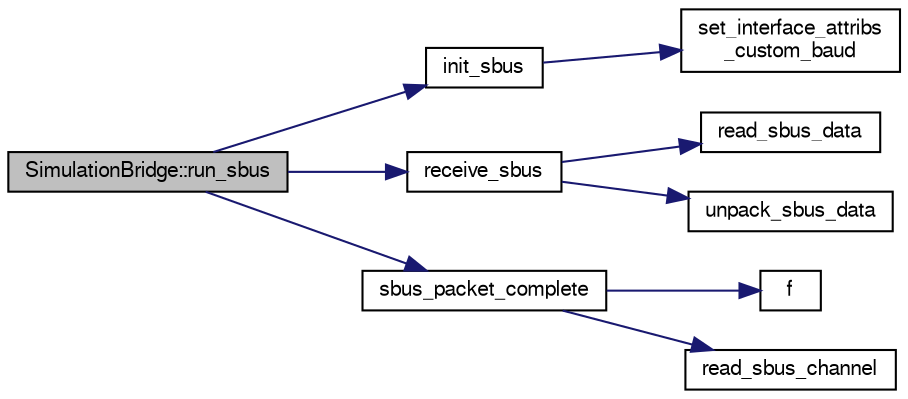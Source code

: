 digraph "SimulationBridge::run_sbus"
{
  edge [fontname="FreeSans",fontsize="10",labelfontname="FreeSans",labelfontsize="10"];
  node [fontname="FreeSans",fontsize="10",shape=record];
  rankdir="LR";
  Node1 [label="SimulationBridge::run_sbus",height=0.2,width=0.4,color="black", fillcolor="grey75", style="filled", fontcolor="black"];
  Node1 -> Node2 [color="midnightblue",fontsize="10",style="solid",fontname="FreeSans"];
  Node2 [label="init_sbus",height=0.2,width=0.4,color="black", fillcolor="white", style="filled",URL="$d1/d95/rt__sbus_8h.html#a1f8bbf50154d9822f453616920c26127"];
  Node2 -> Node3 [color="midnightblue",fontsize="10",style="solid",fontname="FreeSans"];
  Node3 [label="set_interface_attribs\l_custom_baud",height=0.2,width=0.4,color="black", fillcolor="white", style="filled",URL="$de/d23/rt__serial_8h.html#adc24908fd964d1eeb3b4dcd058a06e0d",tooltip="Configure serial port. "];
  Node1 -> Node4 [color="midnightblue",fontsize="10",style="solid",fontname="FreeSans"];
  Node4 [label="receive_sbus",height=0.2,width=0.4,color="black", fillcolor="white", style="filled",URL="$d1/d95/rt__sbus_8h.html#ab44d038981e16325d8aec78b2c1011bf"];
  Node4 -> Node5 [color="midnightblue",fontsize="10",style="solid",fontname="FreeSans"];
  Node5 [label="read_sbus_data",height=0.2,width=0.4,color="black", fillcolor="white", style="filled",URL="$d2/dad/rt__sbus_8cpp.html#a9e7b14a9fd5b1e62a38337c44d95ff04"];
  Node4 -> Node6 [color="midnightblue",fontsize="10",style="solid",fontname="FreeSans"];
  Node6 [label="unpack_sbus_data",height=0.2,width=0.4,color="black", fillcolor="white", style="filled",URL="$d2/dad/rt__sbus_8cpp.html#ae5c751d99f7c584b302ee953b66fbce1"];
  Node1 -> Node7 [color="midnightblue",fontsize="10",style="solid",fontname="FreeSans"];
  Node7 [label="sbus_packet_complete",height=0.2,width=0.4,color="black", fillcolor="white", style="filled",URL="$d4/dd2/rt__interface__lcm_8h.html#a3f348fdbac738fe554e4543dee262081",tooltip="Function which handles the completion of an SBUS Packet and overrides the LCM control settings as des..."];
  Node7 -> Node8 [color="midnightblue",fontsize="10",style="solid",fontname="FreeSans"];
  Node8 [label="f",height=0.2,width=0.4,color="black", fillcolor="white", style="filled",URL="$dc/dd7/test__casadi_8cpp.html#ae20d7fba59865a21504b65cdb44cbfe5"];
  Node7 -> Node9 [color="midnightblue",fontsize="10",style="solid",fontname="FreeSans"];
  Node9 [label="read_sbus_channel",height=0.2,width=0.4,color="black", fillcolor="white", style="filled",URL="$d1/d95/rt__sbus_8h.html#a556abff30497289e33d971c6069c455c"];
}
